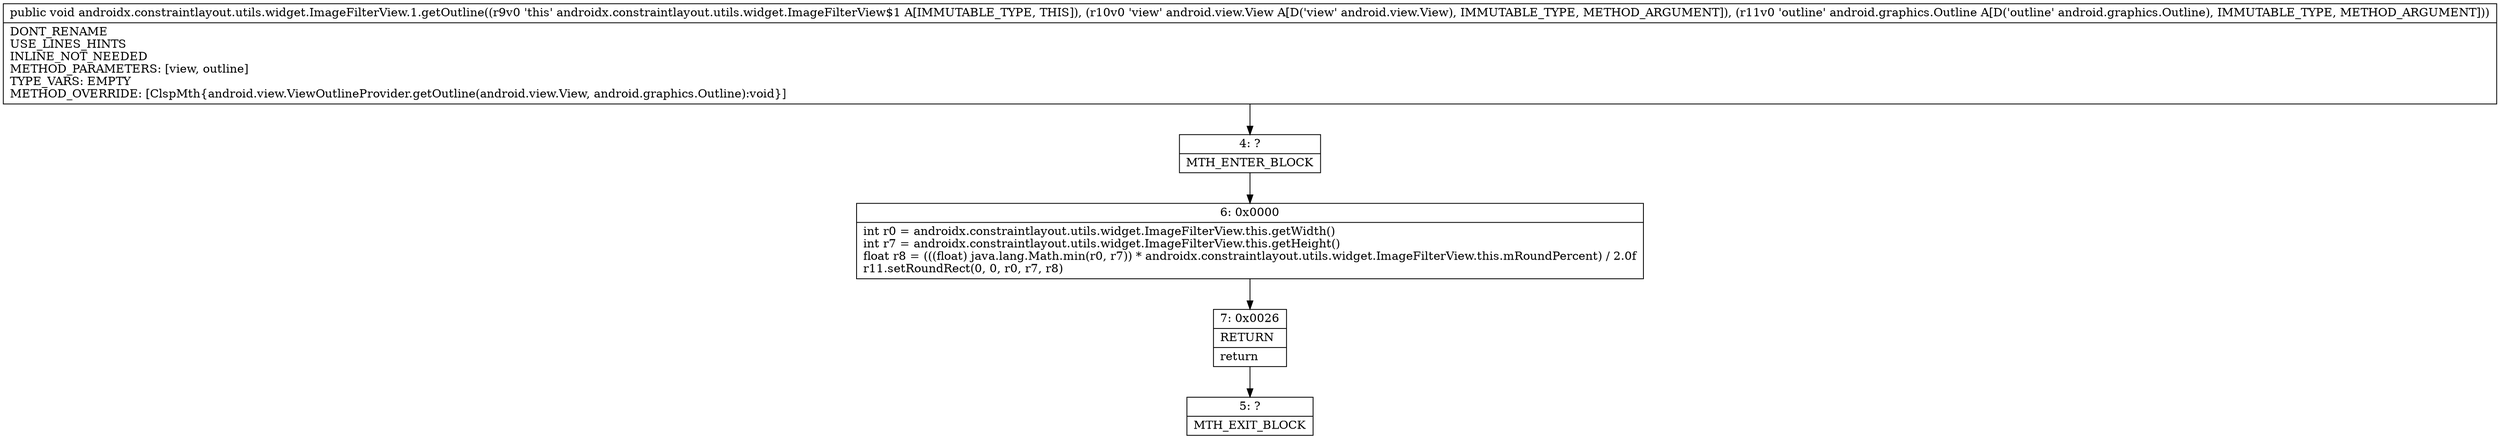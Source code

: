 digraph "CFG forandroidx.constraintlayout.utils.widget.ImageFilterView.1.getOutline(Landroid\/view\/View;Landroid\/graphics\/Outline;)V" {
Node_4 [shape=record,label="{4\:\ ?|MTH_ENTER_BLOCK\l}"];
Node_6 [shape=record,label="{6\:\ 0x0000|int r0 = androidx.constraintlayout.utils.widget.ImageFilterView.this.getWidth()\lint r7 = androidx.constraintlayout.utils.widget.ImageFilterView.this.getHeight()\lfloat r8 = (((float) java.lang.Math.min(r0, r7)) * androidx.constraintlayout.utils.widget.ImageFilterView.this.mRoundPercent) \/ 2.0f\lr11.setRoundRect(0, 0, r0, r7, r8)\l}"];
Node_7 [shape=record,label="{7\:\ 0x0026|RETURN\l|return\l}"];
Node_5 [shape=record,label="{5\:\ ?|MTH_EXIT_BLOCK\l}"];
MethodNode[shape=record,label="{public void androidx.constraintlayout.utils.widget.ImageFilterView.1.getOutline((r9v0 'this' androidx.constraintlayout.utils.widget.ImageFilterView$1 A[IMMUTABLE_TYPE, THIS]), (r10v0 'view' android.view.View A[D('view' android.view.View), IMMUTABLE_TYPE, METHOD_ARGUMENT]), (r11v0 'outline' android.graphics.Outline A[D('outline' android.graphics.Outline), IMMUTABLE_TYPE, METHOD_ARGUMENT]))  | DONT_RENAME\lUSE_LINES_HINTS\lINLINE_NOT_NEEDED\lMETHOD_PARAMETERS: [view, outline]\lTYPE_VARS: EMPTY\lMETHOD_OVERRIDE: [ClspMth\{android.view.ViewOutlineProvider.getOutline(android.view.View, android.graphics.Outline):void\}]\l}"];
MethodNode -> Node_4;Node_4 -> Node_6;
Node_6 -> Node_7;
Node_7 -> Node_5;
}

